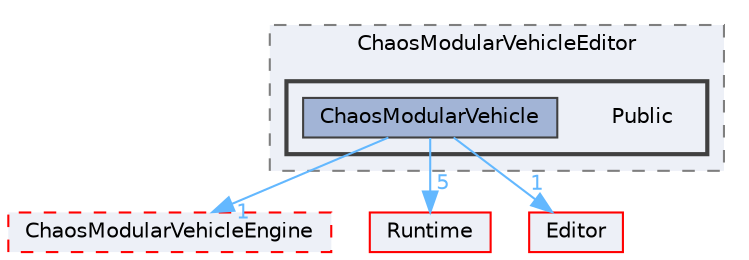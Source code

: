 digraph "Public"
{
 // INTERACTIVE_SVG=YES
 // LATEX_PDF_SIZE
  bgcolor="transparent";
  edge [fontname=Helvetica,fontsize=10,labelfontname=Helvetica,labelfontsize=10];
  node [fontname=Helvetica,fontsize=10,shape=box,height=0.2,width=0.4];
  compound=true
  subgraph clusterdir_7fe86d0895d0488ed5484b5ad5eb24f0 {
    graph [ bgcolor="#edf0f7", pencolor="grey50", label="ChaosModularVehicleEditor", fontname=Helvetica,fontsize=10 style="filled,dashed", URL="dir_7fe86d0895d0488ed5484b5ad5eb24f0.html",tooltip=""]
  subgraph clusterdir_7c221b62bc93626b86527444c0ac782f {
    graph [ bgcolor="#edf0f7", pencolor="grey25", label="", fontname=Helvetica,fontsize=10 style="filled,bold", URL="dir_7c221b62bc93626b86527444c0ac782f.html",tooltip=""]
    dir_7c221b62bc93626b86527444c0ac782f [shape=plaintext, label="Public"];
  dir_7487c3cdaee30998d6ba482f79fd59c0 [label="ChaosModularVehicle", fillcolor="#a2b4d6", color="grey25", style="filled", URL="dir_7487c3cdaee30998d6ba482f79fd59c0.html",tooltip=""];
  }
  }
  dir_5671a0554cb4a61401bdf50be543db36 [label="ChaosModularVehicleEngine", fillcolor="#edf0f7", color="red", style="filled,dashed", URL="dir_5671a0554cb4a61401bdf50be543db36.html",tooltip=""];
  dir_7536b172fbd480bfd146a1b1acd6856b [label="Runtime", fillcolor="#edf0f7", color="red", style="filled", URL="dir_7536b172fbd480bfd146a1b1acd6856b.html",tooltip=""];
  dir_b26507eead720464ba2ac6bbc6dcec5f [label="Editor", fillcolor="#edf0f7", color="red", style="filled", URL="dir_b26507eead720464ba2ac6bbc6dcec5f.html",tooltip=""];
  dir_7487c3cdaee30998d6ba482f79fd59c0->dir_5671a0554cb4a61401bdf50be543db36 [headlabel="1", labeldistance=1.5 headhref="dir_000152_000155.html" href="dir_000152_000155.html" color="steelblue1" fontcolor="steelblue1"];
  dir_7487c3cdaee30998d6ba482f79fd59c0->dir_7536b172fbd480bfd146a1b1acd6856b [headlabel="5", labeldistance=1.5 headhref="dir_000152_000984.html" href="dir_000152_000984.html" color="steelblue1" fontcolor="steelblue1"];
  dir_7487c3cdaee30998d6ba482f79fd59c0->dir_b26507eead720464ba2ac6bbc6dcec5f [headlabel="1", labeldistance=1.5 headhref="dir_000152_000357.html" href="dir_000152_000357.html" color="steelblue1" fontcolor="steelblue1"];
}
